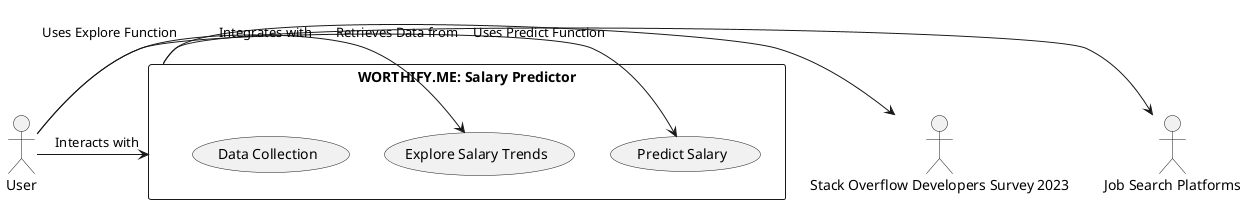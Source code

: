 @startuml
actor User as U
actor "Stack Overflow Developers Survey 2023" as Survey
actor "Job Search Platforms" as JobPlatforms
 
rectangle "WORTHIFY.ME: Salary Predictor" as System {
    usecase "Predict Salary" as Predict
    usecase "Explore Salary Trends" as Explore
    usecase "Data Collection" as DataCollection
}
 
U -> System : Interacts with
Predict <- U : Uses Predict Function
Explore <- U : Uses Explore Function
System -> Survey : Retrieves Data from
System -> JobPlatforms : Integrates with
@enduml